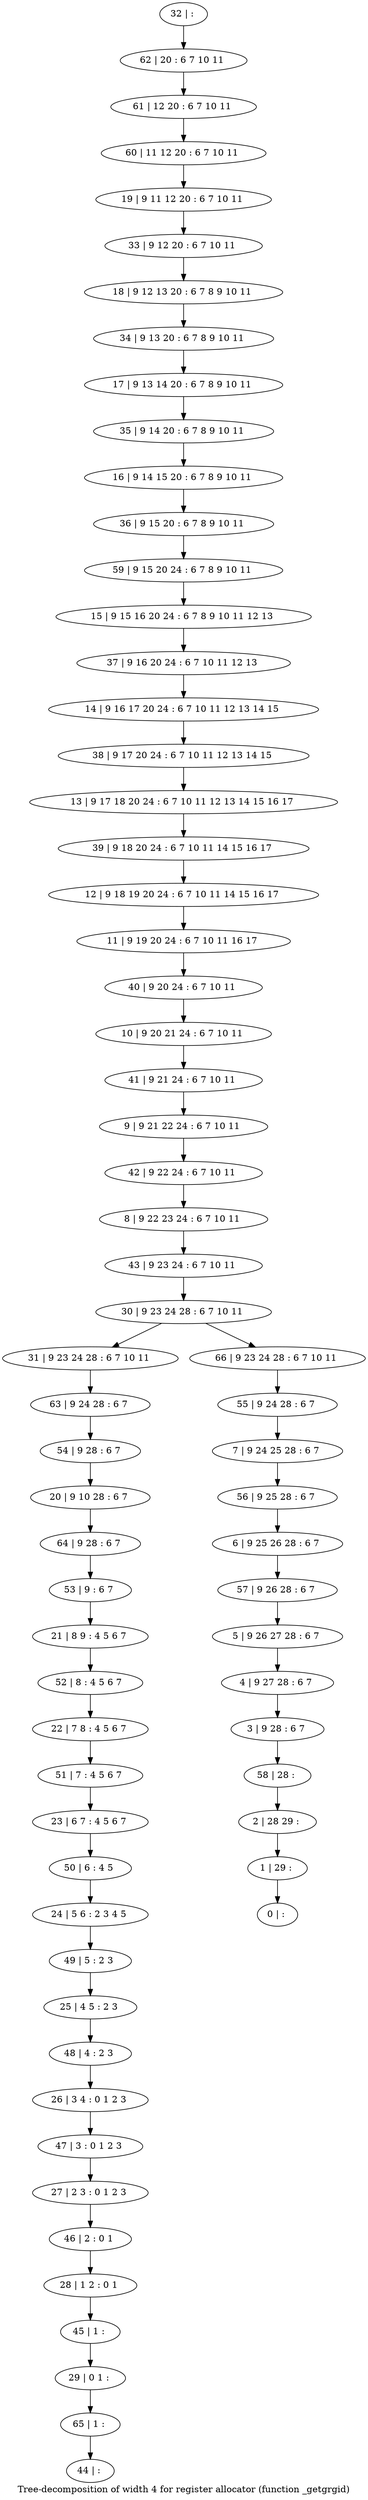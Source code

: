 digraph G {
graph [label="Tree-decomposition of width 4 for register allocator (function _getgrgid)"]
0[label="0 | : "];
1[label="1 | 29 : "];
2[label="2 | 28 29 : "];
3[label="3 | 9 28 : 6 7 "];
4[label="4 | 9 27 28 : 6 7 "];
5[label="5 | 9 26 27 28 : 6 7 "];
6[label="6 | 9 25 26 28 : 6 7 "];
7[label="7 | 9 24 25 28 : 6 7 "];
8[label="8 | 9 22 23 24 : 6 7 10 11 "];
9[label="9 | 9 21 22 24 : 6 7 10 11 "];
10[label="10 | 9 20 21 24 : 6 7 10 11 "];
11[label="11 | 9 19 20 24 : 6 7 10 11 16 17 "];
12[label="12 | 9 18 19 20 24 : 6 7 10 11 14 15 16 17 "];
13[label="13 | 9 17 18 20 24 : 6 7 10 11 12 13 14 15 16 17 "];
14[label="14 | 9 16 17 20 24 : 6 7 10 11 12 13 14 15 "];
15[label="15 | 9 15 16 20 24 : 6 7 8 9 10 11 12 13 "];
16[label="16 | 9 14 15 20 : 6 7 8 9 10 11 "];
17[label="17 | 9 13 14 20 : 6 7 8 9 10 11 "];
18[label="18 | 9 12 13 20 : 6 7 8 9 10 11 "];
19[label="19 | 9 11 12 20 : 6 7 10 11 "];
20[label="20 | 9 10 28 : 6 7 "];
21[label="21 | 8 9 : 4 5 6 7 "];
22[label="22 | 7 8 : 4 5 6 7 "];
23[label="23 | 6 7 : 4 5 6 7 "];
24[label="24 | 5 6 : 2 3 4 5 "];
25[label="25 | 4 5 : 2 3 "];
26[label="26 | 3 4 : 0 1 2 3 "];
27[label="27 | 2 3 : 0 1 2 3 "];
28[label="28 | 1 2 : 0 1 "];
29[label="29 | 0 1 : "];
30[label="30 | 9 23 24 28 : 6 7 10 11 "];
31[label="31 | 9 23 24 28 : 6 7 10 11 "];
32[label="32 | : "];
33[label="33 | 9 12 20 : 6 7 10 11 "];
34[label="34 | 9 13 20 : 6 7 8 9 10 11 "];
35[label="35 | 9 14 20 : 6 7 8 9 10 11 "];
36[label="36 | 9 15 20 : 6 7 8 9 10 11 "];
37[label="37 | 9 16 20 24 : 6 7 10 11 12 13 "];
38[label="38 | 9 17 20 24 : 6 7 10 11 12 13 14 15 "];
39[label="39 | 9 18 20 24 : 6 7 10 11 14 15 16 17 "];
40[label="40 | 9 20 24 : 6 7 10 11 "];
41[label="41 | 9 21 24 : 6 7 10 11 "];
42[label="42 | 9 22 24 : 6 7 10 11 "];
43[label="43 | 9 23 24 : 6 7 10 11 "];
44[label="44 | : "];
45[label="45 | 1 : "];
46[label="46 | 2 : 0 1 "];
47[label="47 | 3 : 0 1 2 3 "];
48[label="48 | 4 : 2 3 "];
49[label="49 | 5 : 2 3 "];
50[label="50 | 6 : 4 5 "];
51[label="51 | 7 : 4 5 6 7 "];
52[label="52 | 8 : 4 5 6 7 "];
53[label="53 | 9 : 6 7 "];
54[label="54 | 9 28 : 6 7 "];
55[label="55 | 9 24 28 : 6 7 "];
56[label="56 | 9 25 28 : 6 7 "];
57[label="57 | 9 26 28 : 6 7 "];
58[label="58 | 28 : "];
59[label="59 | 9 15 20 24 : 6 7 8 9 10 11 "];
60[label="60 | 11 12 20 : 6 7 10 11 "];
61[label="61 | 12 20 : 6 7 10 11 "];
62[label="62 | 20 : 6 7 10 11 "];
63[label="63 | 9 24 28 : 6 7 "];
64[label="64 | 9 28 : 6 7 "];
65[label="65 | 1 : "];
66[label="66 | 9 23 24 28 : 6 7 10 11 "];
45->29 ;
28->45 ;
46->28 ;
27->46 ;
47->27 ;
26->47 ;
48->26 ;
25->48 ;
49->25 ;
24->49 ;
50->24 ;
23->50 ;
51->23 ;
22->51 ;
52->22 ;
21->52 ;
53->21 ;
54->20 ;
63->54 ;
31->63 ;
64->53 ;
20->64 ;
65->44 ;
29->65 ;
32->62 ;
62->61 ;
61->60 ;
60->19 ;
19->33 ;
33->18 ;
18->34 ;
34->17 ;
17->35 ;
35->16 ;
16->36 ;
36->59 ;
59->15 ;
15->37 ;
37->14 ;
14->38 ;
38->13 ;
13->39 ;
39->12 ;
12->11 ;
11->40 ;
40->10 ;
10->41 ;
41->9 ;
9->42 ;
42->8 ;
8->43 ;
43->30 ;
55->7 ;
7->56 ;
56->6 ;
6->57 ;
57->5 ;
5->4 ;
4->3 ;
3->58 ;
58->2 ;
2->1 ;
1->0 ;
66->55 ;
30->31 ;
30->66 ;
}
